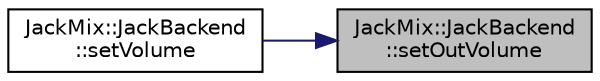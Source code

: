 digraph "JackMix::JackBackend::setOutVolume"
{
 // LATEX_PDF_SIZE
  edge [fontname="Helvetica",fontsize="10",labelfontname="Helvetica",labelfontsize="10"];
  node [fontname="Helvetica",fontsize="10",shape=record];
  rankdir="RL";
  Node1 [label="JackMix::JackBackend\l::setOutVolume",height=0.2,width=0.4,color="black", fillcolor="grey75", style="filled", fontcolor="black",tooltip=" "];
  Node1 -> Node2 [dir="back",color="midnightblue",fontsize="10",style="solid",fontname="Helvetica"];
  Node2 [label="JackMix::JackBackend\l::setVolume",height=0.2,width=0.4,color="black", fillcolor="white", style="filled",URL="$d6/d69/class_jack_mix_1_1_jack_backend.html#a3d8f8320b9bb8eb02fac77f8d16a504b",tooltip="sets the volume of channel,output"];
}
